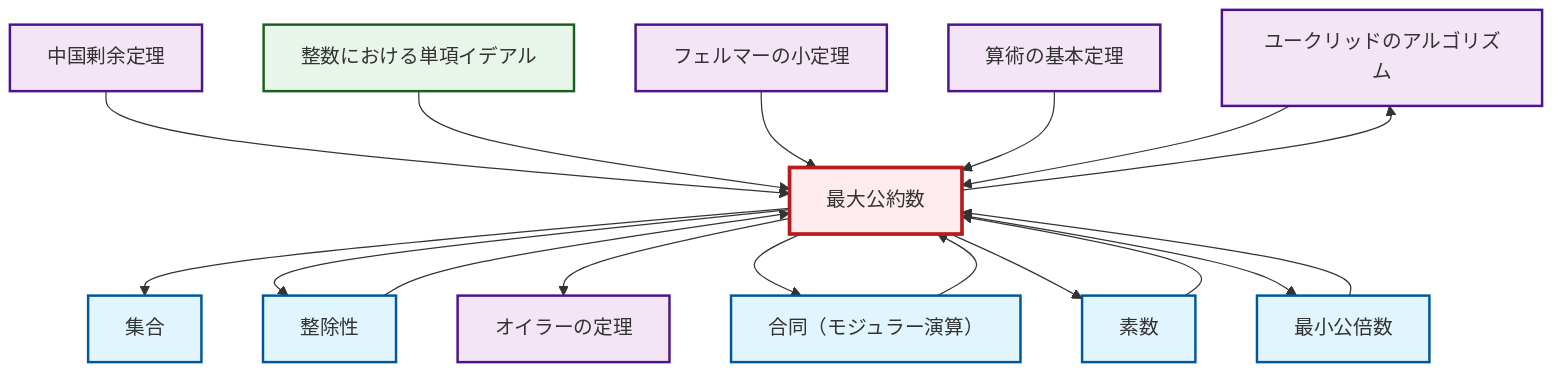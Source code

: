 graph TD
    classDef definition fill:#e1f5fe,stroke:#01579b,stroke-width:2px
    classDef theorem fill:#f3e5f5,stroke:#4a148c,stroke-width:2px
    classDef axiom fill:#fff3e0,stroke:#e65100,stroke-width:2px
    classDef example fill:#e8f5e9,stroke:#1b5e20,stroke-width:2px
    classDef current fill:#ffebee,stroke:#b71c1c,stroke-width:3px
    thm-euclidean-algorithm["ユークリッドのアルゴリズム"]:::theorem
    def-gcd["最大公約数"]:::definition
    def-congruence["合同（モジュラー演算）"]:::definition
    thm-chinese-remainder["中国剰余定理"]:::theorem
    def-lcm["最小公倍数"]:::definition
    thm-fermat-little["フェルマーの小定理"]:::theorem
    def-set["集合"]:::definition
    thm-euler["オイラーの定理"]:::theorem
    thm-fundamental-arithmetic["算術の基本定理"]:::theorem
    ex-principal-ideal["整数における単項イデアル"]:::example
    def-divisibility["整除性"]:::definition
    def-prime["素数"]:::definition
    def-gcd --> def-set
    def-divisibility --> def-gcd
    def-gcd --> def-divisibility
    def-gcd --> thm-euler
    def-congruence --> def-gcd
    thm-chinese-remainder --> def-gcd
    def-gcd --> def-congruence
    def-gcd --> def-prime
    def-gcd --> thm-euclidean-algorithm
    ex-principal-ideal --> def-gcd
    def-gcd --> def-lcm
    def-lcm --> def-gcd
    thm-fermat-little --> def-gcd
    def-prime --> def-gcd
    thm-fundamental-arithmetic --> def-gcd
    thm-euclidean-algorithm --> def-gcd
    class def-gcd current
